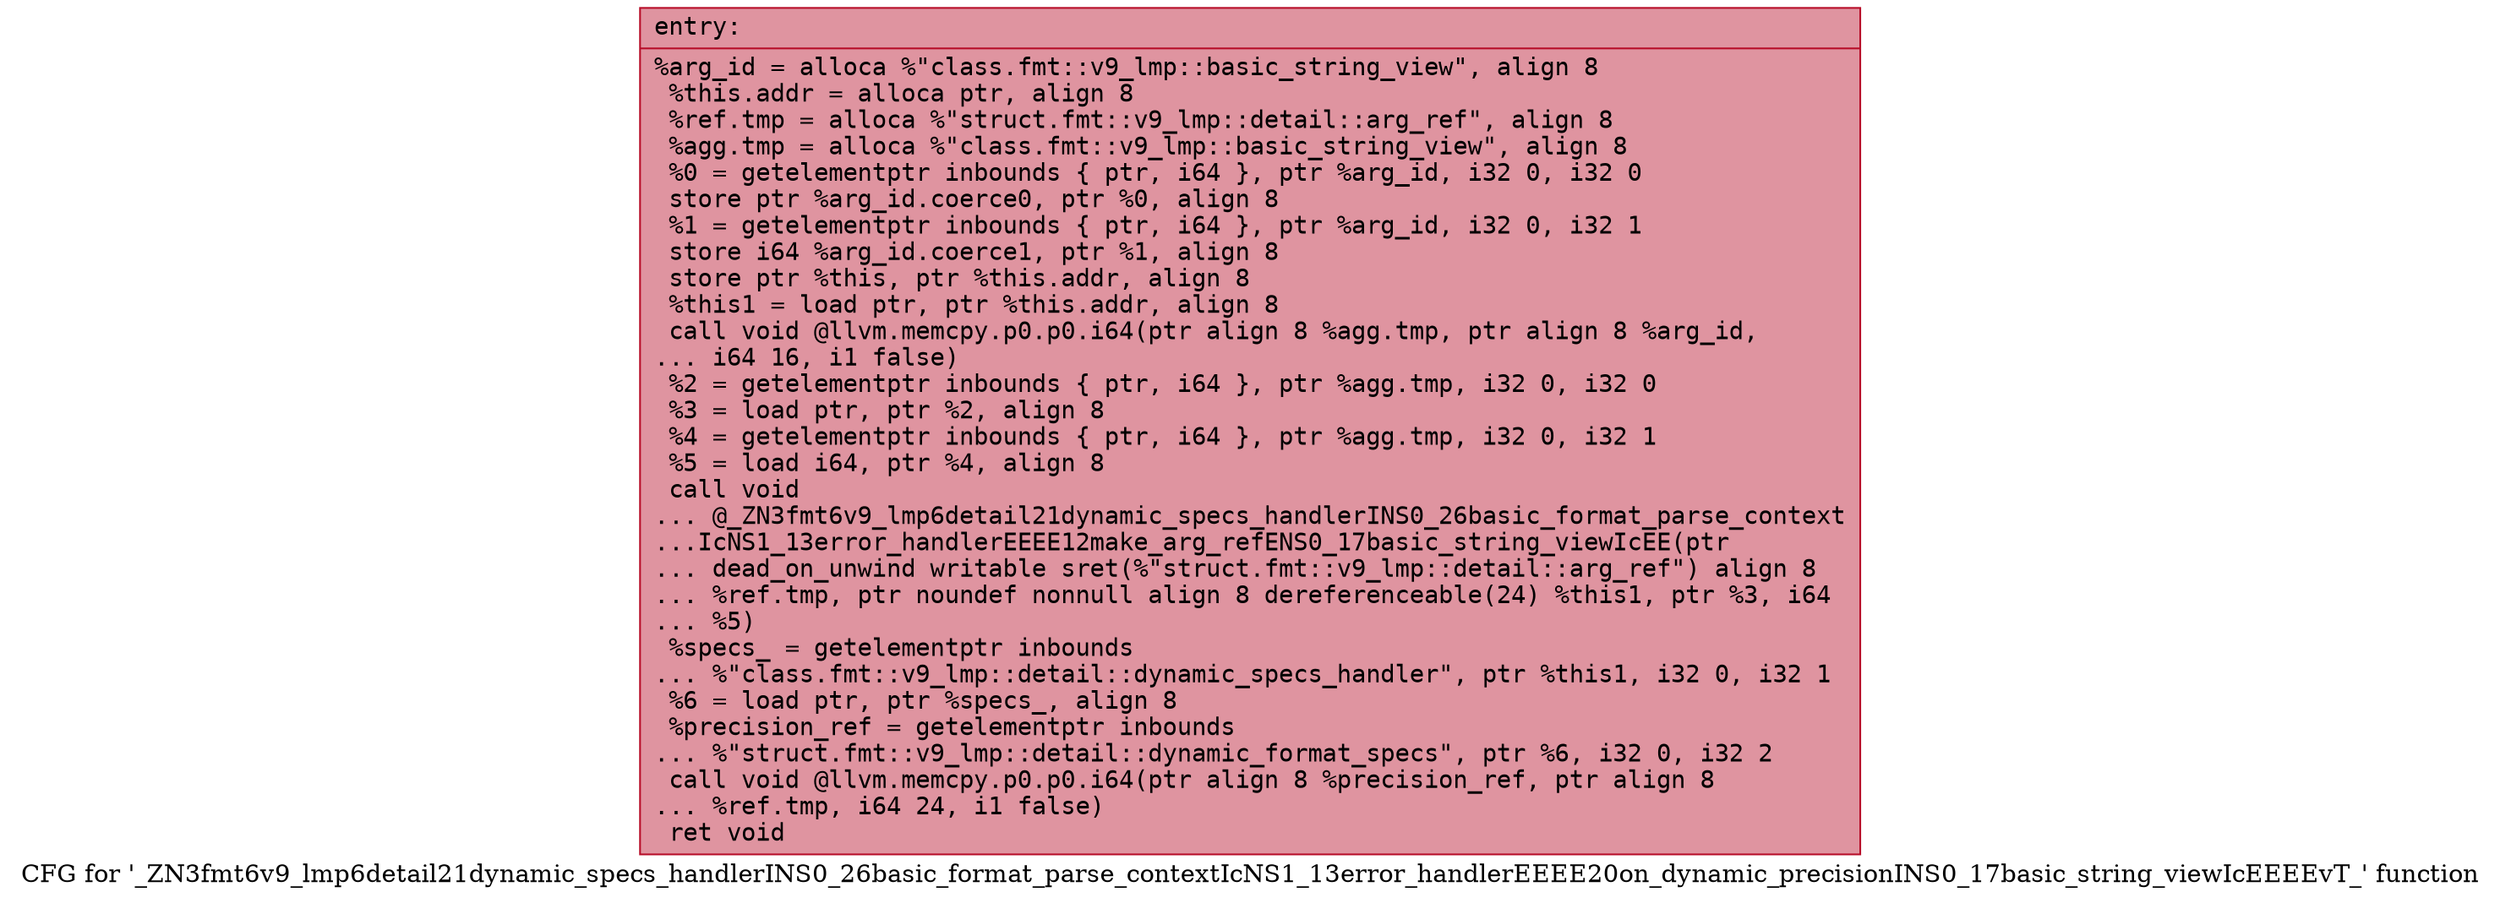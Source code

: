 digraph "CFG for '_ZN3fmt6v9_lmp6detail21dynamic_specs_handlerINS0_26basic_format_parse_contextIcNS1_13error_handlerEEEE20on_dynamic_precisionINS0_17basic_string_viewIcEEEEvT_' function" {
	label="CFG for '_ZN3fmt6v9_lmp6detail21dynamic_specs_handlerINS0_26basic_format_parse_contextIcNS1_13error_handlerEEEE20on_dynamic_precisionINS0_17basic_string_viewIcEEEEvT_' function";

	Node0x556bfeaeb020 [shape=record,color="#b70d28ff", style=filled, fillcolor="#b70d2870" fontname="Courier",label="{entry:\l|  %arg_id = alloca %\"class.fmt::v9_lmp::basic_string_view\", align 8\l  %this.addr = alloca ptr, align 8\l  %ref.tmp = alloca %\"struct.fmt::v9_lmp::detail::arg_ref\", align 8\l  %agg.tmp = alloca %\"class.fmt::v9_lmp::basic_string_view\", align 8\l  %0 = getelementptr inbounds \{ ptr, i64 \}, ptr %arg_id, i32 0, i32 0\l  store ptr %arg_id.coerce0, ptr %0, align 8\l  %1 = getelementptr inbounds \{ ptr, i64 \}, ptr %arg_id, i32 0, i32 1\l  store i64 %arg_id.coerce1, ptr %1, align 8\l  store ptr %this, ptr %this.addr, align 8\l  %this1 = load ptr, ptr %this.addr, align 8\l  call void @llvm.memcpy.p0.p0.i64(ptr align 8 %agg.tmp, ptr align 8 %arg_id,\l... i64 16, i1 false)\l  %2 = getelementptr inbounds \{ ptr, i64 \}, ptr %agg.tmp, i32 0, i32 0\l  %3 = load ptr, ptr %2, align 8\l  %4 = getelementptr inbounds \{ ptr, i64 \}, ptr %agg.tmp, i32 0, i32 1\l  %5 = load i64, ptr %4, align 8\l  call void\l... @_ZN3fmt6v9_lmp6detail21dynamic_specs_handlerINS0_26basic_format_parse_context\l...IcNS1_13error_handlerEEEE12make_arg_refENS0_17basic_string_viewIcEE(ptr\l... dead_on_unwind writable sret(%\"struct.fmt::v9_lmp::detail::arg_ref\") align 8\l... %ref.tmp, ptr noundef nonnull align 8 dereferenceable(24) %this1, ptr %3, i64\l... %5)\l  %specs_ = getelementptr inbounds\l... %\"class.fmt::v9_lmp::detail::dynamic_specs_handler\", ptr %this1, i32 0, i32 1\l  %6 = load ptr, ptr %specs_, align 8\l  %precision_ref = getelementptr inbounds\l... %\"struct.fmt::v9_lmp::detail::dynamic_format_specs\", ptr %6, i32 0, i32 2\l  call void @llvm.memcpy.p0.p0.i64(ptr align 8 %precision_ref, ptr align 8\l... %ref.tmp, i64 24, i1 false)\l  ret void\l}"];
}
